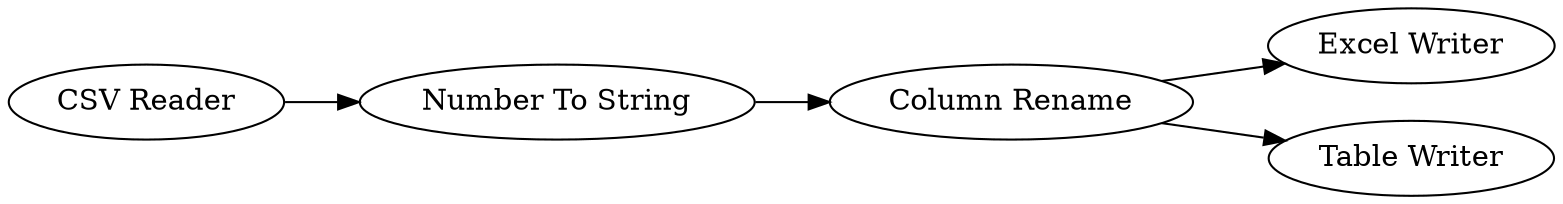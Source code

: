 digraph {
	"5408264341070111968_447" [label="Excel Writer"]
	"5408264341070111968_414" [label="Column Rename"]
	"5408264341070111968_448" [label="Table Writer"]
	"5408264341070111968_445" [label="CSV Reader"]
	"5408264341070111968_446" [label="Number To String"]
	"5408264341070111968_414" -> "5408264341070111968_448"
	"5408264341070111968_414" -> "5408264341070111968_447"
	"5408264341070111968_445" -> "5408264341070111968_446"
	"5408264341070111968_446" -> "5408264341070111968_414"
	rankdir=LR
}
